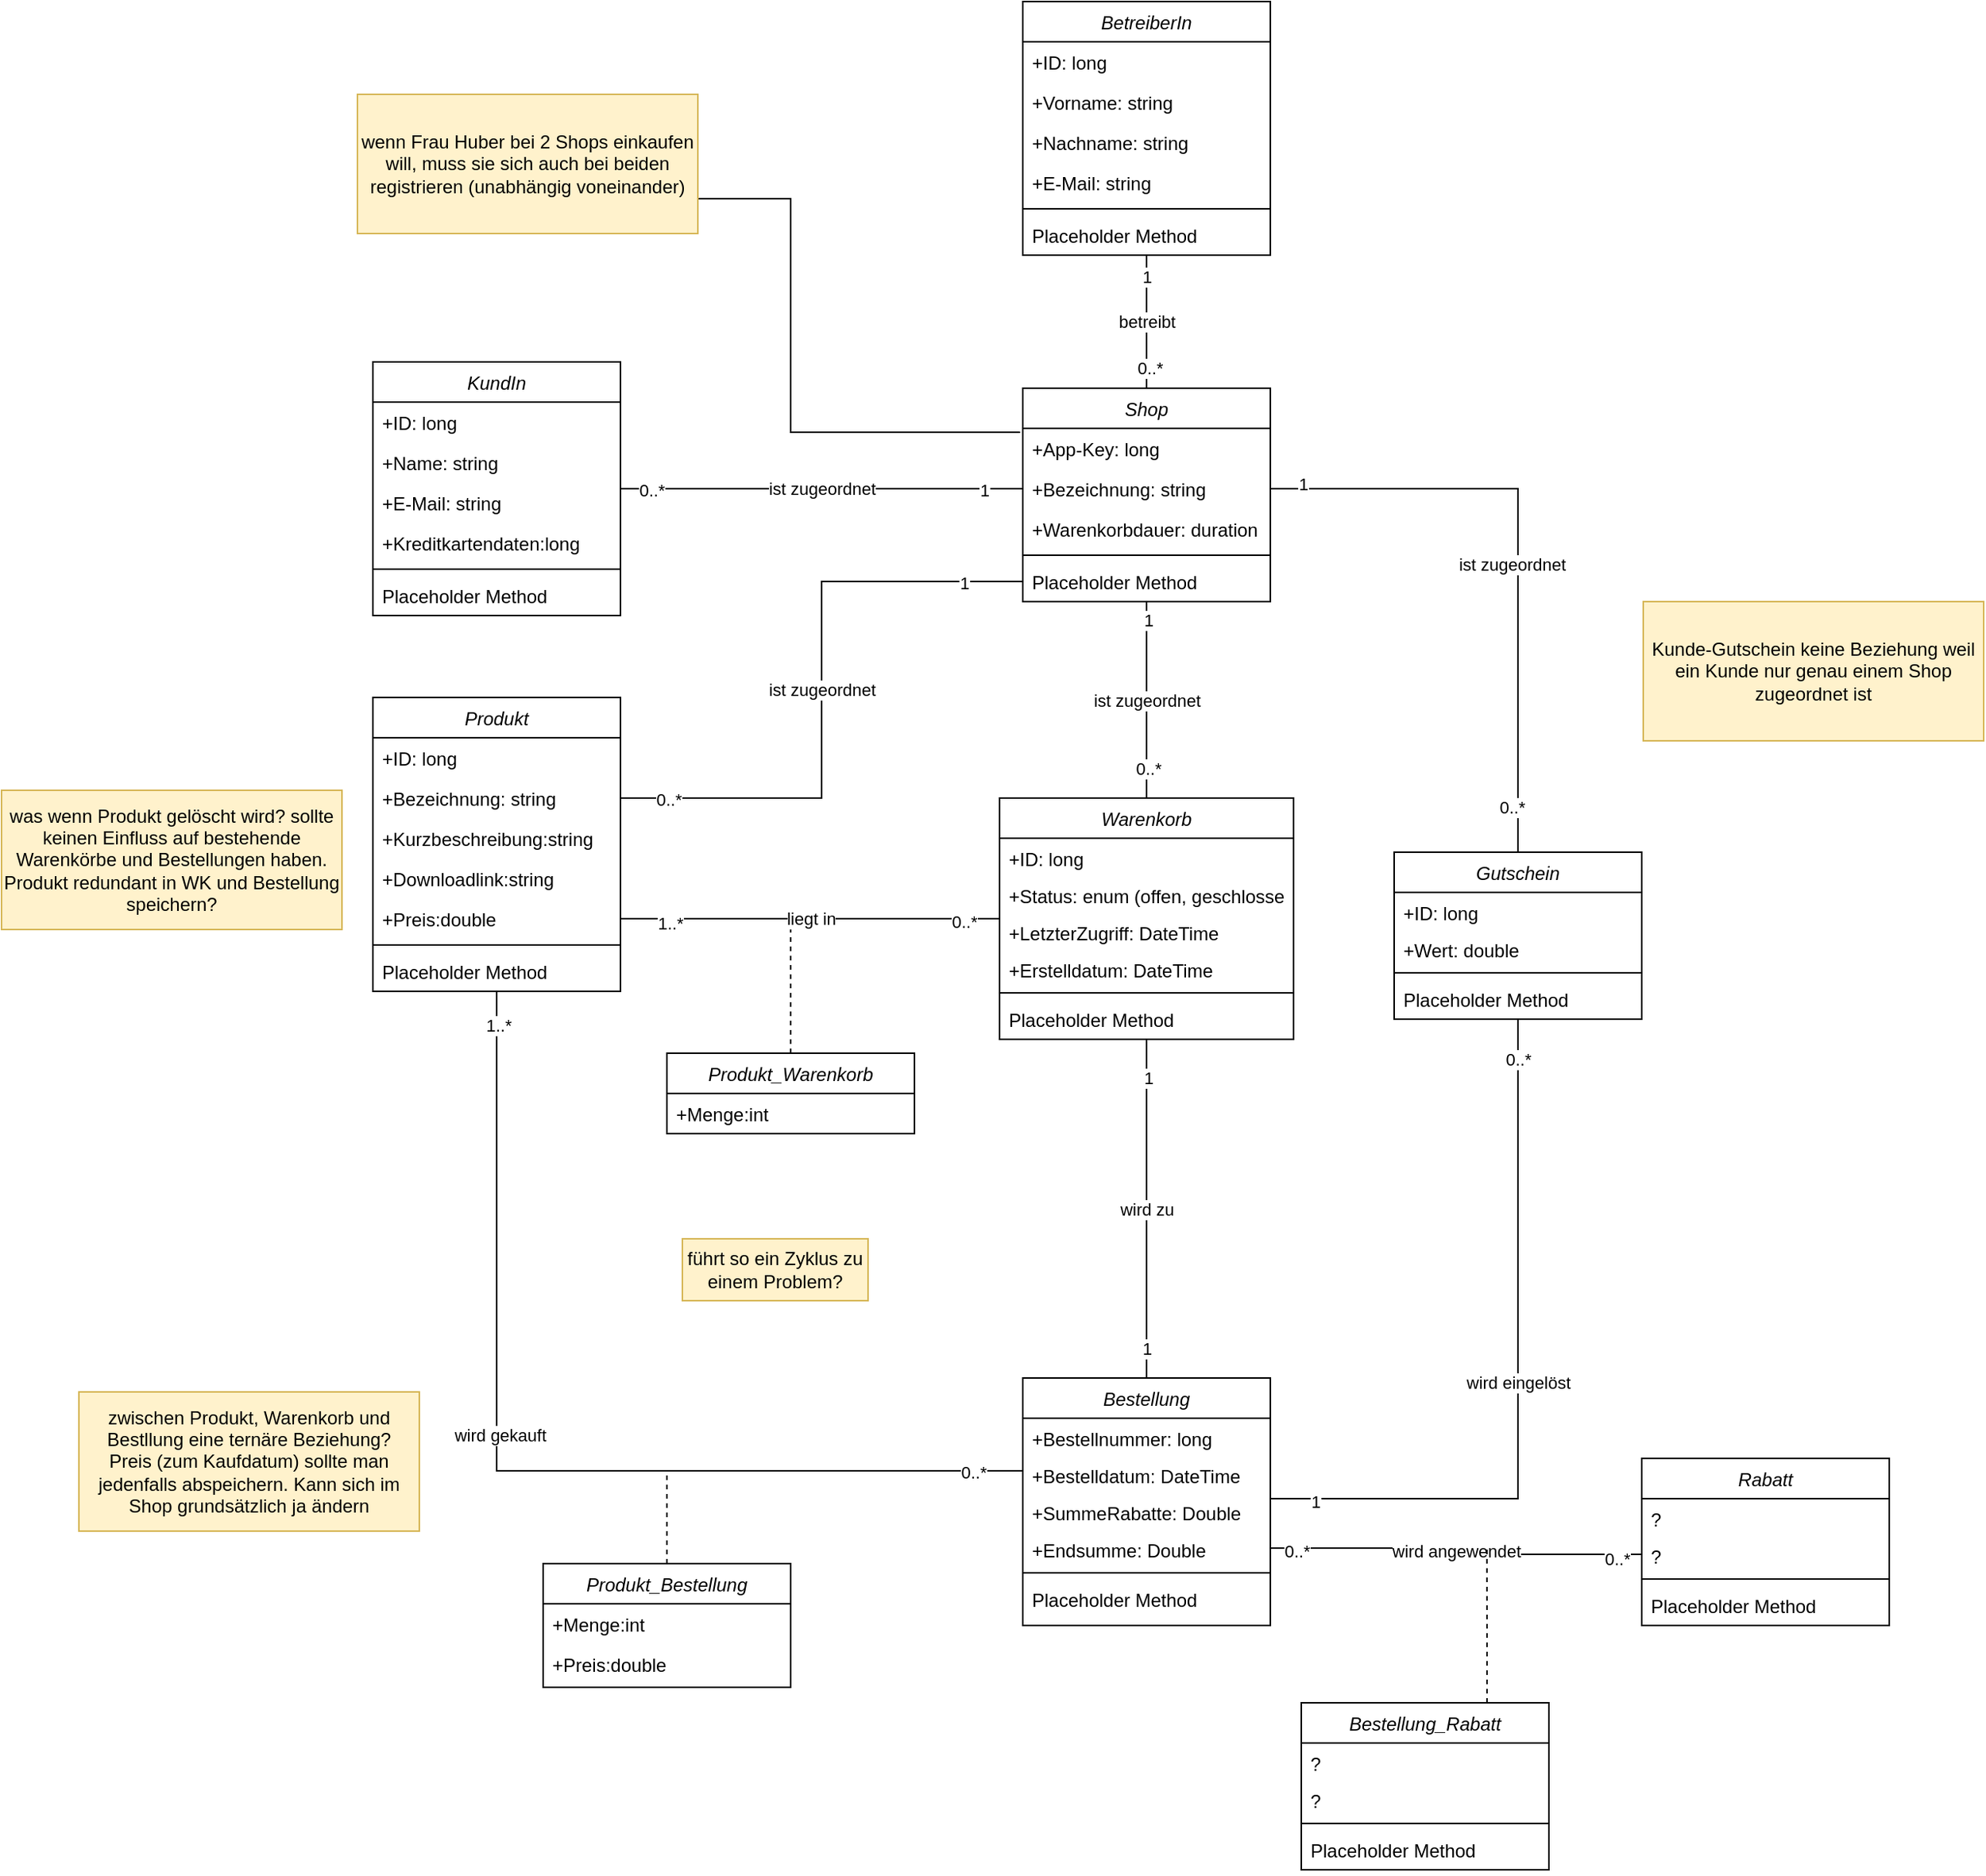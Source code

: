 <mxfile version="20.4.1"><diagram id="C5RBs43oDa-KdzZeNtuy" name="Page-1"><mxGraphModel dx="1673" dy="885" grid="1" gridSize="10" guides="1" tooltips="1" connect="1" arrows="1" fold="1" page="1" pageScale="1" pageWidth="827" pageHeight="1169" math="0" shadow="0"><root><mxCell id="WIyWlLk6GJQsqaUBKTNV-0"/><mxCell id="WIyWlLk6GJQsqaUBKTNV-1" parent="WIyWlLk6GJQsqaUBKTNV-0"/><mxCell id="3FmVYssYaia9MB0osomo-0" value="KundIn" style="swimlane;fontStyle=2;align=center;verticalAlign=top;childLayout=stackLayout;horizontal=1;startSize=26;horizontalStack=0;resizeParent=1;resizeLast=0;collapsible=1;marginBottom=0;rounded=0;shadow=0;strokeWidth=1;" vertex="1" parent="WIyWlLk6GJQsqaUBKTNV-1"><mxGeometry x="320" y="333" width="160" height="164" as="geometry"><mxRectangle x="230" y="140" width="160" height="26" as="alternateBounds"/></mxGeometry></mxCell><mxCell id="3FmVYssYaia9MB0osomo-1" value="+ID: long" style="text;align=left;verticalAlign=top;spacingLeft=4;spacingRight=4;overflow=hidden;rotatable=0;points=[[0,0.5],[1,0.5]];portConstraint=eastwest;" vertex="1" parent="3FmVYssYaia9MB0osomo-0"><mxGeometry y="26" width="160" height="26" as="geometry"/></mxCell><mxCell id="3FmVYssYaia9MB0osomo-2" value="+Name: string" style="text;align=left;verticalAlign=top;spacingLeft=4;spacingRight=4;overflow=hidden;rotatable=0;points=[[0,0.5],[1,0.5]];portConstraint=eastwest;rounded=0;shadow=0;html=0;" vertex="1" parent="3FmVYssYaia9MB0osomo-0"><mxGeometry y="52" width="160" height="26" as="geometry"/></mxCell><mxCell id="3FmVYssYaia9MB0osomo-3" value="+E-Mail: string" style="text;align=left;verticalAlign=top;spacingLeft=4;spacingRight=4;overflow=hidden;rotatable=0;points=[[0,0.5],[1,0.5]];portConstraint=eastwest;rounded=0;shadow=0;html=0;" vertex="1" parent="3FmVYssYaia9MB0osomo-0"><mxGeometry y="78" width="160" height="26" as="geometry"/></mxCell><mxCell id="3FmVYssYaia9MB0osomo-95" value="+Kreditkartendaten:long" style="text;align=left;verticalAlign=top;spacingLeft=4;spacingRight=4;overflow=hidden;rotatable=0;points=[[0,0.5],[1,0.5]];portConstraint=eastwest;rounded=0;shadow=0;html=0;" vertex="1" parent="3FmVYssYaia9MB0osomo-0"><mxGeometry y="104" width="160" height="26" as="geometry"/></mxCell><mxCell id="3FmVYssYaia9MB0osomo-4" value="" style="line;html=1;strokeWidth=1;align=left;verticalAlign=middle;spacingTop=-1;spacingLeft=3;spacingRight=3;rotatable=0;labelPosition=right;points=[];portConstraint=eastwest;" vertex="1" parent="3FmVYssYaia9MB0osomo-0"><mxGeometry y="130" width="160" height="8" as="geometry"/></mxCell><mxCell id="3FmVYssYaia9MB0osomo-5" value="Placeholder Method" style="text;align=left;verticalAlign=top;spacingLeft=4;spacingRight=4;overflow=hidden;rotatable=0;points=[[0,0.5],[1,0.5]];portConstraint=eastwest;" vertex="1" parent="3FmVYssYaia9MB0osomo-0"><mxGeometry y="138" width="160" height="26" as="geometry"/></mxCell><mxCell id="3FmVYssYaia9MB0osomo-7" value="Shop" style="swimlane;fontStyle=2;align=center;verticalAlign=top;childLayout=stackLayout;horizontal=1;startSize=26;horizontalStack=0;resizeParent=1;resizeLast=0;collapsible=1;marginBottom=0;rounded=0;shadow=0;strokeWidth=1;" vertex="1" parent="WIyWlLk6GJQsqaUBKTNV-1"><mxGeometry x="740" y="350" width="160" height="138" as="geometry"><mxRectangle x="230" y="140" width="160" height="26" as="alternateBounds"/></mxGeometry></mxCell><mxCell id="3FmVYssYaia9MB0osomo-8" value="+App-Key: long" style="text;align=left;verticalAlign=top;spacingLeft=4;spacingRight=4;overflow=hidden;rotatable=0;points=[[0,0.5],[1,0.5]];portConstraint=eastwest;" vertex="1" parent="3FmVYssYaia9MB0osomo-7"><mxGeometry y="26" width="160" height="26" as="geometry"/></mxCell><mxCell id="3FmVYssYaia9MB0osomo-9" value="+Bezeichnung: string" style="text;align=left;verticalAlign=top;spacingLeft=4;spacingRight=4;overflow=hidden;rotatable=0;points=[[0,0.5],[1,0.5]];portConstraint=eastwest;rounded=0;shadow=0;html=0;" vertex="1" parent="3FmVYssYaia9MB0osomo-7"><mxGeometry y="52" width="160" height="26" as="geometry"/></mxCell><mxCell id="3FmVYssYaia9MB0osomo-101" value="+Warenkorbdauer: duration" style="text;align=left;verticalAlign=top;spacingLeft=4;spacingRight=4;overflow=hidden;rotatable=0;points=[[0,0.5],[1,0.5]];portConstraint=eastwest;rounded=0;shadow=0;html=0;" vertex="1" parent="3FmVYssYaia9MB0osomo-7"><mxGeometry y="78" width="160" height="26" as="geometry"/></mxCell><mxCell id="3FmVYssYaia9MB0osomo-11" value="" style="line;html=1;strokeWidth=1;align=left;verticalAlign=middle;spacingTop=-1;spacingLeft=3;spacingRight=3;rotatable=0;labelPosition=right;points=[];portConstraint=eastwest;" vertex="1" parent="3FmVYssYaia9MB0osomo-7"><mxGeometry y="104" width="160" height="8" as="geometry"/></mxCell><mxCell id="3FmVYssYaia9MB0osomo-12" value="Placeholder Method" style="text;align=left;verticalAlign=top;spacingLeft=4;spacingRight=4;overflow=hidden;rotatable=0;points=[[0,0.5],[1,0.5]];portConstraint=eastwest;" vertex="1" parent="3FmVYssYaia9MB0osomo-7"><mxGeometry y="112" width="160" height="26" as="geometry"/></mxCell><mxCell id="3FmVYssYaia9MB0osomo-66" style="edgeStyle=orthogonalEdgeStyle;rounded=0;orthogonalLoop=1;jettySize=auto;html=1;endArrow=none;endFill=0;" edge="1" parent="WIyWlLk6GJQsqaUBKTNV-1" source="3FmVYssYaia9MB0osomo-13" target="3FmVYssYaia9MB0osomo-58"><mxGeometry relative="1" as="geometry"><Array as="points"><mxPoint x="400" y="1050"/></Array></mxGeometry></mxCell><mxCell id="3FmVYssYaia9MB0osomo-73" value="wird gekauft" style="edgeLabel;html=1;align=center;verticalAlign=middle;resizable=0;points=[];" vertex="1" connectable="0" parent="3FmVYssYaia9MB0osomo-66"><mxGeometry x="-0.117" y="2" relative="1" as="geometry"><mxPoint as="offset"/></mxGeometry></mxCell><mxCell id="3FmVYssYaia9MB0osomo-74" value="0..*" style="edgeLabel;html=1;align=center;verticalAlign=middle;resizable=0;points=[];" vertex="1" connectable="0" parent="3FmVYssYaia9MB0osomo-66"><mxGeometry x="0.9" y="-1" relative="1" as="geometry"><mxPoint as="offset"/></mxGeometry></mxCell><mxCell id="3FmVYssYaia9MB0osomo-75" value="1..*" style="edgeLabel;html=1;align=center;verticalAlign=middle;resizable=0;points=[];" vertex="1" connectable="0" parent="3FmVYssYaia9MB0osomo-66"><mxGeometry x="-0.933" y="1" relative="1" as="geometry"><mxPoint as="offset"/></mxGeometry></mxCell><mxCell id="3FmVYssYaia9MB0osomo-13" value="Produkt" style="swimlane;fontStyle=2;align=center;verticalAlign=top;childLayout=stackLayout;horizontal=1;startSize=26;horizontalStack=0;resizeParent=1;resizeLast=0;collapsible=1;marginBottom=0;rounded=0;shadow=0;strokeWidth=1;" vertex="1" parent="WIyWlLk6GJQsqaUBKTNV-1"><mxGeometry x="320" y="550" width="160" height="190" as="geometry"><mxRectangle x="230" y="140" width="160" height="26" as="alternateBounds"/></mxGeometry></mxCell><mxCell id="3FmVYssYaia9MB0osomo-14" value="+ID: long" style="text;align=left;verticalAlign=top;spacingLeft=4;spacingRight=4;overflow=hidden;rotatable=0;points=[[0,0.5],[1,0.5]];portConstraint=eastwest;" vertex="1" parent="3FmVYssYaia9MB0osomo-13"><mxGeometry y="26" width="160" height="26" as="geometry"/></mxCell><mxCell id="3FmVYssYaia9MB0osomo-15" value="+Bezeichnung: string" style="text;align=left;verticalAlign=top;spacingLeft=4;spacingRight=4;overflow=hidden;rotatable=0;points=[[0,0.5],[1,0.5]];portConstraint=eastwest;rounded=0;shadow=0;html=0;" vertex="1" parent="3FmVYssYaia9MB0osomo-13"><mxGeometry y="52" width="160" height="26" as="geometry"/></mxCell><mxCell id="3FmVYssYaia9MB0osomo-16" value="+Kurzbeschreibung:string" style="text;align=left;verticalAlign=top;spacingLeft=4;spacingRight=4;overflow=hidden;rotatable=0;points=[[0,0.5],[1,0.5]];portConstraint=eastwest;rounded=0;shadow=0;html=0;" vertex="1" parent="3FmVYssYaia9MB0osomo-13"><mxGeometry y="78" width="160" height="26" as="geometry"/></mxCell><mxCell id="3FmVYssYaia9MB0osomo-46" value="+Downloadlink:string" style="text;align=left;verticalAlign=top;spacingLeft=4;spacingRight=4;overflow=hidden;rotatable=0;points=[[0,0.5],[1,0.5]];portConstraint=eastwest;rounded=0;shadow=0;html=0;" vertex="1" parent="3FmVYssYaia9MB0osomo-13"><mxGeometry y="104" width="160" height="26" as="geometry"/></mxCell><mxCell id="3FmVYssYaia9MB0osomo-47" value="+Preis:double" style="text;align=left;verticalAlign=top;spacingLeft=4;spacingRight=4;overflow=hidden;rotatable=0;points=[[0,0.5],[1,0.5]];portConstraint=eastwest;rounded=0;shadow=0;html=0;" vertex="1" parent="3FmVYssYaia9MB0osomo-13"><mxGeometry y="130" width="160" height="26" as="geometry"/></mxCell><mxCell id="3FmVYssYaia9MB0osomo-17" value="" style="line;html=1;strokeWidth=1;align=left;verticalAlign=middle;spacingTop=-1;spacingLeft=3;spacingRight=3;rotatable=0;labelPosition=right;points=[];portConstraint=eastwest;" vertex="1" parent="3FmVYssYaia9MB0osomo-13"><mxGeometry y="156" width="160" height="8" as="geometry"/></mxCell><mxCell id="3FmVYssYaia9MB0osomo-18" value="Placeholder Method" style="text;align=left;verticalAlign=top;spacingLeft=4;spacingRight=4;overflow=hidden;rotatable=0;points=[[0,0.5],[1,0.5]];portConstraint=eastwest;" vertex="1" parent="3FmVYssYaia9MB0osomo-13"><mxGeometry y="164" width="160" height="26" as="geometry"/></mxCell><mxCell id="3FmVYssYaia9MB0osomo-19" value="Warenkorb" style="swimlane;fontStyle=2;align=center;verticalAlign=top;childLayout=stackLayout;horizontal=1;startSize=26;horizontalStack=0;resizeParent=1;resizeLast=0;collapsible=1;marginBottom=0;rounded=0;shadow=0;strokeWidth=1;" vertex="1" parent="WIyWlLk6GJQsqaUBKTNV-1"><mxGeometry x="725" y="615" width="190" height="156" as="geometry"><mxRectangle x="230" y="140" width="160" height="26" as="alternateBounds"/></mxGeometry></mxCell><mxCell id="3FmVYssYaia9MB0osomo-20" value="+ID: long" style="text;align=left;verticalAlign=top;spacingLeft=4;spacingRight=4;overflow=hidden;rotatable=0;points=[[0,0.5],[1,0.5]];portConstraint=eastwest;" vertex="1" parent="3FmVYssYaia9MB0osomo-19"><mxGeometry y="26" width="190" height="24" as="geometry"/></mxCell><mxCell id="3FmVYssYaia9MB0osomo-96" value="+Status: enum (offen, geschlossen)" style="text;align=left;verticalAlign=top;spacingLeft=4;spacingRight=4;overflow=hidden;rotatable=0;points=[[0,0.5],[1,0.5]];portConstraint=eastwest;" vertex="1" parent="3FmVYssYaia9MB0osomo-19"><mxGeometry y="50" width="190" height="24" as="geometry"/></mxCell><mxCell id="3FmVYssYaia9MB0osomo-100" value="+LetzterZugriff: DateTime" style="text;align=left;verticalAlign=top;spacingLeft=4;spacingRight=4;overflow=hidden;rotatable=0;points=[[0,0.5],[1,0.5]];portConstraint=eastwest;" vertex="1" parent="3FmVYssYaia9MB0osomo-19"><mxGeometry y="74" width="190" height="24" as="geometry"/></mxCell><mxCell id="3FmVYssYaia9MB0osomo-119" value="+Erstelldatum: DateTime" style="text;align=left;verticalAlign=top;spacingLeft=4;spacingRight=4;overflow=hidden;rotatable=0;points=[[0,0.5],[1,0.5]];portConstraint=eastwest;" vertex="1" parent="3FmVYssYaia9MB0osomo-19"><mxGeometry y="98" width="190" height="24" as="geometry"/></mxCell><mxCell id="3FmVYssYaia9MB0osomo-23" value="" style="line;html=1;strokeWidth=1;align=left;verticalAlign=middle;spacingTop=-1;spacingLeft=3;spacingRight=3;rotatable=0;labelPosition=right;points=[];portConstraint=eastwest;" vertex="1" parent="3FmVYssYaia9MB0osomo-19"><mxGeometry y="122" width="190" height="8" as="geometry"/></mxCell><mxCell id="3FmVYssYaia9MB0osomo-24" value="Placeholder Method" style="text;align=left;verticalAlign=top;spacingLeft=4;spacingRight=4;overflow=hidden;rotatable=0;points=[[0,0.5],[1,0.5]];portConstraint=eastwest;" vertex="1" parent="3FmVYssYaia9MB0osomo-19"><mxGeometry y="130" width="190" height="26" as="geometry"/></mxCell><mxCell id="3FmVYssYaia9MB0osomo-25" value="ist zugeordnet" style="edgeStyle=orthogonalEdgeStyle;rounded=0;orthogonalLoop=1;jettySize=auto;html=1;entryX=0;entryY=0.5;entryDx=0;entryDy=0;endArrow=none;endFill=0;" edge="1" parent="WIyWlLk6GJQsqaUBKTNV-1" source="3FmVYssYaia9MB0osomo-0" target="3FmVYssYaia9MB0osomo-9"><mxGeometry relative="1" as="geometry"/></mxCell><mxCell id="3FmVYssYaia9MB0osomo-26" value="1" style="edgeLabel;html=1;align=center;verticalAlign=middle;resizable=0;points=[];" vertex="1" connectable="0" parent="3FmVYssYaia9MB0osomo-25"><mxGeometry x="0.809" y="-1" relative="1" as="geometry"><mxPoint as="offset"/></mxGeometry></mxCell><mxCell id="3FmVYssYaia9MB0osomo-27" value="0..*" style="edgeLabel;html=1;align=center;verticalAlign=middle;resizable=0;points=[];" vertex="1" connectable="0" parent="3FmVYssYaia9MB0osomo-25"><mxGeometry x="-0.848" y="-1" relative="1" as="geometry"><mxPoint as="offset"/></mxGeometry></mxCell><mxCell id="3FmVYssYaia9MB0osomo-45" style="edgeStyle=orthogonalEdgeStyle;rounded=0;orthogonalLoop=1;jettySize=auto;html=1;exitX=1;exitY=0.75;exitDx=0;exitDy=0;entryX=-0.011;entryY=0.097;entryDx=0;entryDy=0;entryPerimeter=0;endArrow=none;endFill=0;" edge="1" parent="WIyWlLk6GJQsqaUBKTNV-1" source="3FmVYssYaia9MB0osomo-28" target="3FmVYssYaia9MB0osomo-8"><mxGeometry relative="1" as="geometry"><Array as="points"><mxPoint x="590" y="227"/><mxPoint x="590" y="379"/></Array></mxGeometry></mxCell><mxCell id="3FmVYssYaia9MB0osomo-28" value="wenn Frau Huber bei 2 Shops einkaufen will, muss sie sich auch bei beiden registrieren (unabhängig voneinander)" style="text;html=1;strokeColor=#d6b656;fillColor=#fff2cc;align=center;verticalAlign=middle;whiteSpace=wrap;rounded=0;" vertex="1" parent="WIyWlLk6GJQsqaUBKTNV-1"><mxGeometry x="310" y="160" width="220" height="90" as="geometry"/></mxCell><mxCell id="3FmVYssYaia9MB0osomo-29" value="ist zugeordnet" style="edgeStyle=orthogonalEdgeStyle;rounded=0;orthogonalLoop=1;jettySize=auto;html=1;exitX=1;exitY=0.5;exitDx=0;exitDy=0;entryX=0;entryY=0.5;entryDx=0;entryDy=0;endArrow=none;endFill=0;" edge="1" parent="WIyWlLk6GJQsqaUBKTNV-1" source="3FmVYssYaia9MB0osomo-15" target="3FmVYssYaia9MB0osomo-12"><mxGeometry relative="1" as="geometry"><mxPoint x="490" y="425" as="sourcePoint"/><mxPoint x="700" y="425" as="targetPoint"/></mxGeometry></mxCell><mxCell id="3FmVYssYaia9MB0osomo-30" value="1" style="edgeLabel;html=1;align=center;verticalAlign=middle;resizable=0;points=[];" vertex="1" connectable="0" parent="3FmVYssYaia9MB0osomo-29"><mxGeometry x="0.809" y="-1" relative="1" as="geometry"><mxPoint as="offset"/></mxGeometry></mxCell><mxCell id="3FmVYssYaia9MB0osomo-31" value="0..*" style="edgeLabel;html=1;align=center;verticalAlign=middle;resizable=0;points=[];" vertex="1" connectable="0" parent="3FmVYssYaia9MB0osomo-29"><mxGeometry x="-0.848" y="-1" relative="1" as="geometry"><mxPoint as="offset"/></mxGeometry></mxCell><mxCell id="3FmVYssYaia9MB0osomo-37" value="betreibt" style="edgeStyle=orthogonalEdgeStyle;rounded=0;orthogonalLoop=1;jettySize=auto;html=1;exitX=0.5;exitY=1;exitDx=0;exitDy=0;entryX=0.5;entryY=0;entryDx=0;entryDy=0;endArrow=none;endFill=0;" edge="1" parent="WIyWlLk6GJQsqaUBKTNV-1" source="3FmVYssYaia9MB0osomo-32" target="3FmVYssYaia9MB0osomo-7"><mxGeometry relative="1" as="geometry"/></mxCell><mxCell id="3FmVYssYaia9MB0osomo-40" value="0..*" style="edgeLabel;html=1;align=center;verticalAlign=middle;resizable=0;points=[];" vertex="1" connectable="0" parent="3FmVYssYaia9MB0osomo-37"><mxGeometry x="0.698" y="2" relative="1" as="geometry"><mxPoint as="offset"/></mxGeometry></mxCell><mxCell id="3FmVYssYaia9MB0osomo-41" value="1" style="edgeLabel;html=1;align=center;verticalAlign=middle;resizable=0;points=[];" vertex="1" connectable="0" parent="3FmVYssYaia9MB0osomo-37"><mxGeometry x="-0.677" relative="1" as="geometry"><mxPoint as="offset"/></mxGeometry></mxCell><mxCell id="3FmVYssYaia9MB0osomo-32" value="BetreiberIn" style="swimlane;fontStyle=2;align=center;verticalAlign=top;childLayout=stackLayout;horizontal=1;startSize=26;horizontalStack=0;resizeParent=1;resizeLast=0;collapsible=1;marginBottom=0;rounded=0;shadow=0;strokeWidth=1;" vertex="1" parent="WIyWlLk6GJQsqaUBKTNV-1"><mxGeometry x="740" y="100" width="160" height="164" as="geometry"><mxRectangle x="230" y="140" width="160" height="26" as="alternateBounds"/></mxGeometry></mxCell><mxCell id="3FmVYssYaia9MB0osomo-33" value="+ID: long" style="text;align=left;verticalAlign=top;spacingLeft=4;spacingRight=4;overflow=hidden;rotatable=0;points=[[0,0.5],[1,0.5]];portConstraint=eastwest;" vertex="1" parent="3FmVYssYaia9MB0osomo-32"><mxGeometry y="26" width="160" height="26" as="geometry"/></mxCell><mxCell id="3FmVYssYaia9MB0osomo-34" value="+Vorname: string" style="text;align=left;verticalAlign=top;spacingLeft=4;spacingRight=4;overflow=hidden;rotatable=0;points=[[0,0.5],[1,0.5]];portConstraint=eastwest;rounded=0;shadow=0;html=0;" vertex="1" parent="3FmVYssYaia9MB0osomo-32"><mxGeometry y="52" width="160" height="26" as="geometry"/></mxCell><mxCell id="3FmVYssYaia9MB0osomo-38" value="+Nachname: string" style="text;align=left;verticalAlign=top;spacingLeft=4;spacingRight=4;overflow=hidden;rotatable=0;points=[[0,0.5],[1,0.5]];portConstraint=eastwest;rounded=0;shadow=0;html=0;" vertex="1" parent="3FmVYssYaia9MB0osomo-32"><mxGeometry y="78" width="160" height="26" as="geometry"/></mxCell><mxCell id="3FmVYssYaia9MB0osomo-39" value="+E-Mail: string" style="text;align=left;verticalAlign=top;spacingLeft=4;spacingRight=4;overflow=hidden;rotatable=0;points=[[0,0.5],[1,0.5]];portConstraint=eastwest;rounded=0;shadow=0;html=0;" vertex="1" parent="3FmVYssYaia9MB0osomo-32"><mxGeometry y="104" width="160" height="26" as="geometry"/></mxCell><mxCell id="3FmVYssYaia9MB0osomo-35" value="" style="line;html=1;strokeWidth=1;align=left;verticalAlign=middle;spacingTop=-1;spacingLeft=3;spacingRight=3;rotatable=0;labelPosition=right;points=[];portConstraint=eastwest;" vertex="1" parent="3FmVYssYaia9MB0osomo-32"><mxGeometry y="130" width="160" height="8" as="geometry"/></mxCell><mxCell id="3FmVYssYaia9MB0osomo-36" value="Placeholder Method" style="text;align=left;verticalAlign=top;spacingLeft=4;spacingRight=4;overflow=hidden;rotatable=0;points=[[0,0.5],[1,0.5]];portConstraint=eastwest;" vertex="1" parent="3FmVYssYaia9MB0osomo-32"><mxGeometry y="138" width="160" height="26" as="geometry"/></mxCell><mxCell id="3FmVYssYaia9MB0osomo-42" value="ist zugeordnet" style="edgeStyle=orthogonalEdgeStyle;rounded=0;orthogonalLoop=1;jettySize=auto;html=1;endArrow=none;endFill=0;" edge="1" parent="WIyWlLk6GJQsqaUBKTNV-1" source="3FmVYssYaia9MB0osomo-19" target="3FmVYssYaia9MB0osomo-7"><mxGeometry relative="1" as="geometry"><mxPoint x="540" y="625" as="sourcePoint"/><mxPoint x="750" y="459" as="targetPoint"/></mxGeometry></mxCell><mxCell id="3FmVYssYaia9MB0osomo-43" value="1" style="edgeLabel;html=1;align=center;verticalAlign=middle;resizable=0;points=[];" vertex="1" connectable="0" parent="3FmVYssYaia9MB0osomo-42"><mxGeometry x="0.809" y="-1" relative="1" as="geometry"><mxPoint as="offset"/></mxGeometry></mxCell><mxCell id="3FmVYssYaia9MB0osomo-44" value="0..*" style="edgeLabel;html=1;align=center;verticalAlign=middle;resizable=0;points=[];" vertex="1" connectable="0" parent="3FmVYssYaia9MB0osomo-42"><mxGeometry x="-0.848" y="-1" relative="1" as="geometry"><mxPoint y="-10" as="offset"/></mxGeometry></mxCell><mxCell id="3FmVYssYaia9MB0osomo-48" value="liegt in" style="edgeStyle=orthogonalEdgeStyle;rounded=0;orthogonalLoop=1;jettySize=auto;html=1;exitX=1;exitY=0.5;exitDx=0;exitDy=0;endArrow=none;endFill=0;" edge="1" parent="WIyWlLk6GJQsqaUBKTNV-1" source="3FmVYssYaia9MB0osomo-47" target="3FmVYssYaia9MB0osomo-19"><mxGeometry relative="1" as="geometry"><mxPoint x="690" y="693" as="targetPoint"/></mxGeometry></mxCell><mxCell id="3FmVYssYaia9MB0osomo-49" value="0..*" style="edgeLabel;html=1;align=center;verticalAlign=middle;resizable=0;points=[];" vertex="1" connectable="0" parent="3FmVYssYaia9MB0osomo-48"><mxGeometry x="0.809" y="-2" relative="1" as="geometry"><mxPoint as="offset"/></mxGeometry></mxCell><mxCell id="3FmVYssYaia9MB0osomo-50" value="1..*" style="edgeLabel;html=1;align=center;verticalAlign=middle;resizable=0;points=[];" vertex="1" connectable="0" parent="3FmVYssYaia9MB0osomo-48"><mxGeometry x="-0.743" y="-3" relative="1" as="geometry"><mxPoint as="offset"/></mxGeometry></mxCell><mxCell id="3FmVYssYaia9MB0osomo-57" style="edgeStyle=orthogonalEdgeStyle;rounded=0;orthogonalLoop=1;jettySize=auto;html=1;exitX=0.5;exitY=0;exitDx=0;exitDy=0;endArrow=none;endFill=0;dashed=1;" edge="1" parent="WIyWlLk6GJQsqaUBKTNV-1" source="3FmVYssYaia9MB0osomo-51"><mxGeometry relative="1" as="geometry"><mxPoint x="590" y="700" as="targetPoint"/></mxGeometry></mxCell><mxCell id="3FmVYssYaia9MB0osomo-51" value="Produkt_Warenkorb" style="swimlane;fontStyle=2;align=center;verticalAlign=top;childLayout=stackLayout;horizontal=1;startSize=26;horizontalStack=0;resizeParent=1;resizeLast=0;collapsible=1;marginBottom=0;rounded=0;shadow=0;strokeWidth=1;" vertex="1" parent="WIyWlLk6GJQsqaUBKTNV-1"><mxGeometry x="510" y="780" width="160" height="52" as="geometry"><mxRectangle x="230" y="140" width="160" height="26" as="alternateBounds"/></mxGeometry></mxCell><mxCell id="3FmVYssYaia9MB0osomo-53" value="+Menge:int" style="text;align=left;verticalAlign=top;spacingLeft=4;spacingRight=4;overflow=hidden;rotatable=0;points=[[0,0.5],[1,0.5]];portConstraint=eastwest;rounded=0;shadow=0;html=0;" vertex="1" parent="3FmVYssYaia9MB0osomo-51"><mxGeometry y="26" width="160" height="26" as="geometry"/></mxCell><mxCell id="3FmVYssYaia9MB0osomo-58" value="Bestellung" style="swimlane;fontStyle=2;align=center;verticalAlign=top;childLayout=stackLayout;horizontal=1;startSize=26;horizontalStack=0;resizeParent=1;resizeLast=0;collapsible=1;marginBottom=0;rounded=0;shadow=0;strokeWidth=1;" vertex="1" parent="WIyWlLk6GJQsqaUBKTNV-1"><mxGeometry x="740" y="990" width="160" height="160" as="geometry"><mxRectangle x="230" y="140" width="160" height="26" as="alternateBounds"/></mxGeometry></mxCell><mxCell id="3FmVYssYaia9MB0osomo-59" value="+Bestellnummer: long" style="text;align=left;verticalAlign=top;spacingLeft=4;spacingRight=4;overflow=hidden;rotatable=0;points=[[0,0.5],[1,0.5]];portConstraint=eastwest;" vertex="1" parent="3FmVYssYaia9MB0osomo-58"><mxGeometry y="26" width="160" height="24" as="geometry"/></mxCell><mxCell id="3FmVYssYaia9MB0osomo-65" value="+Bestelldatum: DateTime" style="text;align=left;verticalAlign=top;spacingLeft=4;spacingRight=4;overflow=hidden;rotatable=0;points=[[0,0.5],[1,0.5]];portConstraint=eastwest;" vertex="1" parent="3FmVYssYaia9MB0osomo-58"><mxGeometry y="50" width="160" height="24" as="geometry"/></mxCell><mxCell id="3FmVYssYaia9MB0osomo-85" value="+SummeRabatte: Double" style="text;align=left;verticalAlign=top;spacingLeft=4;spacingRight=4;overflow=hidden;rotatable=0;points=[[0,0.5],[1,0.5]];portConstraint=eastwest;" vertex="1" parent="3FmVYssYaia9MB0osomo-58"><mxGeometry y="74" width="160" height="24" as="geometry"/></mxCell><mxCell id="3FmVYssYaia9MB0osomo-86" value="+Endsumme: Double" style="text;align=left;verticalAlign=top;spacingLeft=4;spacingRight=4;overflow=hidden;rotatable=0;points=[[0,0.5],[1,0.5]];portConstraint=eastwest;" vertex="1" parent="3FmVYssYaia9MB0osomo-58"><mxGeometry y="98" width="160" height="24" as="geometry"/></mxCell><mxCell id="3FmVYssYaia9MB0osomo-60" value="" style="line;html=1;strokeWidth=1;align=left;verticalAlign=middle;spacingTop=-1;spacingLeft=3;spacingRight=3;rotatable=0;labelPosition=right;points=[];portConstraint=eastwest;" vertex="1" parent="3FmVYssYaia9MB0osomo-58"><mxGeometry y="122" width="160" height="8" as="geometry"/></mxCell><mxCell id="3FmVYssYaia9MB0osomo-61" value="Placeholder Method" style="text;align=left;verticalAlign=top;spacingLeft=4;spacingRight=4;overflow=hidden;rotatable=0;points=[[0,0.5],[1,0.5]];portConstraint=eastwest;" vertex="1" parent="3FmVYssYaia9MB0osomo-58"><mxGeometry y="130" width="160" height="26" as="geometry"/></mxCell><mxCell id="3FmVYssYaia9MB0osomo-62" value="wird zu" style="edgeStyle=orthogonalEdgeStyle;rounded=0;orthogonalLoop=1;jettySize=auto;html=1;endArrow=none;endFill=0;" edge="1" parent="WIyWlLk6GJQsqaUBKTNV-1" source="3FmVYssYaia9MB0osomo-19" target="3FmVYssYaia9MB0osomo-58"><mxGeometry relative="1" as="geometry"/></mxCell><mxCell id="3FmVYssYaia9MB0osomo-63" value="1" style="edgeLabel;html=1;align=center;verticalAlign=middle;resizable=0;points=[];" vertex="1" connectable="0" parent="3FmVYssYaia9MB0osomo-62"><mxGeometry x="0.822" relative="1" as="geometry"><mxPoint as="offset"/></mxGeometry></mxCell><mxCell id="3FmVYssYaia9MB0osomo-64" value="1" style="edgeLabel;html=1;align=center;verticalAlign=middle;resizable=0;points=[];" vertex="1" connectable="0" parent="3FmVYssYaia9MB0osomo-62"><mxGeometry x="-0.778" y="1" relative="1" as="geometry"><mxPoint as="offset"/></mxGeometry></mxCell><mxCell id="3FmVYssYaia9MB0osomo-71" style="edgeStyle=orthogonalEdgeStyle;rounded=0;orthogonalLoop=1;jettySize=auto;html=1;exitX=0.5;exitY=0;exitDx=0;exitDy=0;dashed=1;endArrow=none;endFill=0;" edge="1" parent="WIyWlLk6GJQsqaUBKTNV-1" source="3FmVYssYaia9MB0osomo-67"><mxGeometry relative="1" as="geometry"><mxPoint x="510" y="1050" as="targetPoint"/></mxGeometry></mxCell><mxCell id="3FmVYssYaia9MB0osomo-67" value="Produkt_Bestellung" style="swimlane;fontStyle=2;align=center;verticalAlign=top;childLayout=stackLayout;horizontal=1;startSize=26;horizontalStack=0;resizeParent=1;resizeLast=0;collapsible=1;marginBottom=0;rounded=0;shadow=0;strokeWidth=1;" vertex="1" parent="WIyWlLk6GJQsqaUBKTNV-1"><mxGeometry x="430" y="1110" width="160" height="80" as="geometry"><mxRectangle x="230" y="140" width="160" height="26" as="alternateBounds"/></mxGeometry></mxCell><mxCell id="3FmVYssYaia9MB0osomo-68" value="+Menge:int" style="text;align=left;verticalAlign=top;spacingLeft=4;spacingRight=4;overflow=hidden;rotatable=0;points=[[0,0.5],[1,0.5]];portConstraint=eastwest;" vertex="1" parent="3FmVYssYaia9MB0osomo-67"><mxGeometry y="26" width="160" height="26" as="geometry"/></mxCell><mxCell id="3FmVYssYaia9MB0osomo-69" value="+Preis:double" style="text;align=left;verticalAlign=top;spacingLeft=4;spacingRight=4;overflow=hidden;rotatable=0;points=[[0,0.5],[1,0.5]];portConstraint=eastwest;rounded=0;shadow=0;html=0;" vertex="1" parent="3FmVYssYaia9MB0osomo-67"><mxGeometry y="52" width="160" height="26" as="geometry"/></mxCell><mxCell id="3FmVYssYaia9MB0osomo-77" value="&lt;div&gt;zwischen Produkt, Warenkorb und Bestllung eine ternäre Beziehung?&lt;/div&gt;&lt;div&gt;Preis (zum Kaufdatum) sollte man jedenfalls abspeichern. Kann sich im Shop grundsätzlich ja ändern&lt;br&gt;&lt;/div&gt;" style="text;html=1;strokeColor=#d6b656;fillColor=#fff2cc;align=center;verticalAlign=middle;whiteSpace=wrap;rounded=0;" vertex="1" parent="WIyWlLk6GJQsqaUBKTNV-1"><mxGeometry x="130" y="999" width="220" height="90" as="geometry"/></mxCell><mxCell id="3FmVYssYaia9MB0osomo-78" value="führt so ein Zyklus zu einem Problem?" style="text;html=1;strokeColor=#d6b656;fillColor=#fff2cc;align=center;verticalAlign=middle;whiteSpace=wrap;rounded=0;" vertex="1" parent="WIyWlLk6GJQsqaUBKTNV-1"><mxGeometry x="520" y="900" width="120" height="40" as="geometry"/></mxCell><mxCell id="3FmVYssYaia9MB0osomo-87" value="wird eingelöst" style="edgeStyle=orthogonalEdgeStyle;rounded=0;orthogonalLoop=1;jettySize=auto;html=1;endArrow=none;endFill=0;" edge="1" parent="WIyWlLk6GJQsqaUBKTNV-1" source="3FmVYssYaia9MB0osomo-79" target="3FmVYssYaia9MB0osomo-58"><mxGeometry relative="1" as="geometry"><Array as="points"><mxPoint x="1060" y="1068"/></Array></mxGeometry></mxCell><mxCell id="3FmVYssYaia9MB0osomo-92" value="1" style="edgeLabel;html=1;align=center;verticalAlign=middle;resizable=0;points=[];" vertex="1" connectable="0" parent="3FmVYssYaia9MB0osomo-87"><mxGeometry x="0.872" y="2" relative="1" as="geometry"><mxPoint x="-1" as="offset"/></mxGeometry></mxCell><mxCell id="3FmVYssYaia9MB0osomo-93" value="0..*" style="edgeLabel;html=1;align=center;verticalAlign=middle;resizable=0;points=[];" vertex="1" connectable="0" parent="3FmVYssYaia9MB0osomo-87"><mxGeometry x="-0.886" y="-1" relative="1" as="geometry"><mxPoint x="1" y="-1" as="offset"/></mxGeometry></mxCell><mxCell id="3FmVYssYaia9MB0osomo-79" value="Gutschein" style="swimlane;fontStyle=2;align=center;verticalAlign=top;childLayout=stackLayout;horizontal=1;startSize=26;horizontalStack=0;resizeParent=1;resizeLast=0;collapsible=1;marginBottom=0;rounded=0;shadow=0;strokeWidth=1;" vertex="1" parent="WIyWlLk6GJQsqaUBKTNV-1"><mxGeometry x="980" y="650" width="160" height="108" as="geometry"><mxRectangle x="230" y="140" width="160" height="26" as="alternateBounds"/></mxGeometry></mxCell><mxCell id="3FmVYssYaia9MB0osomo-80" value="+ID: long" style="text;align=left;verticalAlign=top;spacingLeft=4;spacingRight=4;overflow=hidden;rotatable=0;points=[[0,0.5],[1,0.5]];portConstraint=eastwest;" vertex="1" parent="3FmVYssYaia9MB0osomo-79"><mxGeometry y="26" width="160" height="24" as="geometry"/></mxCell><mxCell id="3FmVYssYaia9MB0osomo-83" value="+Wert: double" style="text;align=left;verticalAlign=top;spacingLeft=4;spacingRight=4;overflow=hidden;rotatable=0;points=[[0,0.5],[1,0.5]];portConstraint=eastwest;" vertex="1" parent="3FmVYssYaia9MB0osomo-79"><mxGeometry y="50" width="160" height="24" as="geometry"/></mxCell><mxCell id="3FmVYssYaia9MB0osomo-81" value="" style="line;html=1;strokeWidth=1;align=left;verticalAlign=middle;spacingTop=-1;spacingLeft=3;spacingRight=3;rotatable=0;labelPosition=right;points=[];portConstraint=eastwest;" vertex="1" parent="3FmVYssYaia9MB0osomo-79"><mxGeometry y="74" width="160" height="8" as="geometry"/></mxCell><mxCell id="3FmVYssYaia9MB0osomo-82" value="Placeholder Method" style="text;align=left;verticalAlign=top;spacingLeft=4;spacingRight=4;overflow=hidden;rotatable=0;points=[[0,0.5],[1,0.5]];portConstraint=eastwest;" vertex="1" parent="3FmVYssYaia9MB0osomo-79"><mxGeometry y="82" width="160" height="26" as="geometry"/></mxCell><mxCell id="3FmVYssYaia9MB0osomo-84" style="edgeStyle=orthogonalEdgeStyle;rounded=0;orthogonalLoop=1;jettySize=auto;html=1;exitX=1;exitY=0.5;exitDx=0;exitDy=0;endArrow=none;endFill=0;" edge="1" parent="WIyWlLk6GJQsqaUBKTNV-1" source="3FmVYssYaia9MB0osomo-9" target="3FmVYssYaia9MB0osomo-79"><mxGeometry relative="1" as="geometry"/></mxCell><mxCell id="3FmVYssYaia9MB0osomo-89" value="ist zugeordnet" style="edgeLabel;html=1;align=center;verticalAlign=middle;resizable=0;points=[];" vertex="1" connectable="0" parent="3FmVYssYaia9MB0osomo-84"><mxGeometry x="0.056" y="-4" relative="1" as="geometry"><mxPoint as="offset"/></mxGeometry></mxCell><mxCell id="3FmVYssYaia9MB0osomo-90" value="0..*" style="edgeLabel;html=1;align=center;verticalAlign=middle;resizable=0;points=[];" vertex="1" connectable="0" parent="3FmVYssYaia9MB0osomo-84"><mxGeometry x="0.854" y="-4" relative="1" as="geometry"><mxPoint as="offset"/></mxGeometry></mxCell><mxCell id="3FmVYssYaia9MB0osomo-91" value="1" style="edgeLabel;html=1;align=center;verticalAlign=middle;resizable=0;points=[];" vertex="1" connectable="0" parent="3FmVYssYaia9MB0osomo-84"><mxGeometry x="-0.89" y="3" relative="1" as="geometry"><mxPoint x="-1" as="offset"/></mxGeometry></mxCell><mxCell id="3FmVYssYaia9MB0osomo-88" value="Kunde-Gutschein keine Beziehung weil ein Kunde nur genau einem Shop zugeordnet ist" style="text;html=1;strokeColor=#d6b656;fillColor=#fff2cc;align=center;verticalAlign=middle;whiteSpace=wrap;rounded=0;" vertex="1" parent="WIyWlLk6GJQsqaUBKTNV-1"><mxGeometry x="1141" y="488" width="220" height="90" as="geometry"/></mxCell><mxCell id="3FmVYssYaia9MB0osomo-94" value="was wenn Produkt gelöscht wird? sollte keinen Einfluss auf bestehende Warenkörbe und Bestellungen haben. Produkt redundant in WK und Bestellung speichern?" style="text;html=1;strokeColor=#d6b656;fillColor=#fff2cc;align=center;verticalAlign=middle;whiteSpace=wrap;rounded=0;" vertex="1" parent="WIyWlLk6GJQsqaUBKTNV-1"><mxGeometry x="80" y="610" width="220" height="90" as="geometry"/></mxCell><mxCell id="3FmVYssYaia9MB0osomo-102" value="Rabatt" style="swimlane;fontStyle=2;align=center;verticalAlign=top;childLayout=stackLayout;horizontal=1;startSize=26;horizontalStack=0;resizeParent=1;resizeLast=0;collapsible=1;marginBottom=0;rounded=0;shadow=0;strokeWidth=1;" vertex="1" parent="WIyWlLk6GJQsqaUBKTNV-1"><mxGeometry x="1140" y="1042" width="160" height="108" as="geometry"><mxRectangle x="230" y="140" width="160" height="26" as="alternateBounds"/></mxGeometry></mxCell><mxCell id="3FmVYssYaia9MB0osomo-103" value="?" style="text;align=left;verticalAlign=top;spacingLeft=4;spacingRight=4;overflow=hidden;rotatable=0;points=[[0,0.5],[1,0.5]];portConstraint=eastwest;" vertex="1" parent="3FmVYssYaia9MB0osomo-102"><mxGeometry y="26" width="160" height="24" as="geometry"/></mxCell><mxCell id="3FmVYssYaia9MB0osomo-104" value="?" style="text;align=left;verticalAlign=top;spacingLeft=4;spacingRight=4;overflow=hidden;rotatable=0;points=[[0,0.5],[1,0.5]];portConstraint=eastwest;" vertex="1" parent="3FmVYssYaia9MB0osomo-102"><mxGeometry y="50" width="160" height="24" as="geometry"/></mxCell><mxCell id="3FmVYssYaia9MB0osomo-105" value="" style="line;html=1;strokeWidth=1;align=left;verticalAlign=middle;spacingTop=-1;spacingLeft=3;spacingRight=3;rotatable=0;labelPosition=right;points=[];portConstraint=eastwest;" vertex="1" parent="3FmVYssYaia9MB0osomo-102"><mxGeometry y="74" width="160" height="8" as="geometry"/></mxCell><mxCell id="3FmVYssYaia9MB0osomo-106" value="Placeholder Method" style="text;align=left;verticalAlign=top;spacingLeft=4;spacingRight=4;overflow=hidden;rotatable=0;points=[[0,0.5],[1,0.5]];portConstraint=eastwest;" vertex="1" parent="3FmVYssYaia9MB0osomo-102"><mxGeometry y="82" width="160" height="26" as="geometry"/></mxCell><mxCell id="3FmVYssYaia9MB0osomo-108" value="wird angewendet" style="edgeStyle=orthogonalEdgeStyle;rounded=0;orthogonalLoop=1;jettySize=auto;html=1;exitX=1;exitY=0.5;exitDx=0;exitDy=0;endArrow=none;endFill=0;" edge="1" parent="WIyWlLk6GJQsqaUBKTNV-1" source="3FmVYssYaia9MB0osomo-86" target="3FmVYssYaia9MB0osomo-104"><mxGeometry relative="1" as="geometry"/></mxCell><mxCell id="3FmVYssYaia9MB0osomo-110" value="0..*" style="edgeLabel;html=1;align=center;verticalAlign=middle;resizable=0;points=[];" vertex="1" connectable="0" parent="3FmVYssYaia9MB0osomo-108"><mxGeometry x="-0.875" y="-2" relative="1" as="geometry"><mxPoint x="1" as="offset"/></mxGeometry></mxCell><mxCell id="3FmVYssYaia9MB0osomo-111" value="0..*" style="edgeLabel;html=1;align=center;verticalAlign=middle;resizable=0;points=[];" vertex="1" connectable="0" parent="3FmVYssYaia9MB0osomo-108"><mxGeometry x="0.866" y="-3" relative="1" as="geometry"><mxPoint as="offset"/></mxGeometry></mxCell><mxCell id="3FmVYssYaia9MB0osomo-117" style="edgeStyle=orthogonalEdgeStyle;rounded=0;orthogonalLoop=1;jettySize=auto;html=1;exitX=0.75;exitY=0;exitDx=0;exitDy=0;endArrow=none;endFill=0;dashed=1;" edge="1" parent="WIyWlLk6GJQsqaUBKTNV-1" source="3FmVYssYaia9MB0osomo-112"><mxGeometry relative="1" as="geometry"><mxPoint x="1039.941" y="1100" as="targetPoint"/></mxGeometry></mxCell><mxCell id="3FmVYssYaia9MB0osomo-112" value="Bestellung_Rabatt" style="swimlane;fontStyle=2;align=center;verticalAlign=top;childLayout=stackLayout;horizontal=1;startSize=26;horizontalStack=0;resizeParent=1;resizeLast=0;collapsible=1;marginBottom=0;rounded=0;shadow=0;strokeWidth=1;" vertex="1" parent="WIyWlLk6GJQsqaUBKTNV-1"><mxGeometry x="920" y="1200" width="160" height="108" as="geometry"><mxRectangle x="230" y="140" width="160" height="26" as="alternateBounds"/></mxGeometry></mxCell><mxCell id="3FmVYssYaia9MB0osomo-113" value="?" style="text;align=left;verticalAlign=top;spacingLeft=4;spacingRight=4;overflow=hidden;rotatable=0;points=[[0,0.5],[1,0.5]];portConstraint=eastwest;" vertex="1" parent="3FmVYssYaia9MB0osomo-112"><mxGeometry y="26" width="160" height="24" as="geometry"/></mxCell><mxCell id="3FmVYssYaia9MB0osomo-114" value="?" style="text;align=left;verticalAlign=top;spacingLeft=4;spacingRight=4;overflow=hidden;rotatable=0;points=[[0,0.5],[1,0.5]];portConstraint=eastwest;" vertex="1" parent="3FmVYssYaia9MB0osomo-112"><mxGeometry y="50" width="160" height="24" as="geometry"/></mxCell><mxCell id="3FmVYssYaia9MB0osomo-115" value="" style="line;html=1;strokeWidth=1;align=left;verticalAlign=middle;spacingTop=-1;spacingLeft=3;spacingRight=3;rotatable=0;labelPosition=right;points=[];portConstraint=eastwest;" vertex="1" parent="3FmVYssYaia9MB0osomo-112"><mxGeometry y="74" width="160" height="8" as="geometry"/></mxCell><mxCell id="3FmVYssYaia9MB0osomo-116" value="Placeholder Method" style="text;align=left;verticalAlign=top;spacingLeft=4;spacingRight=4;overflow=hidden;rotatable=0;points=[[0,0.5],[1,0.5]];portConstraint=eastwest;" vertex="1" parent="3FmVYssYaia9MB0osomo-112"><mxGeometry y="82" width="160" height="26" as="geometry"/></mxCell></root></mxGraphModel></diagram></mxfile>